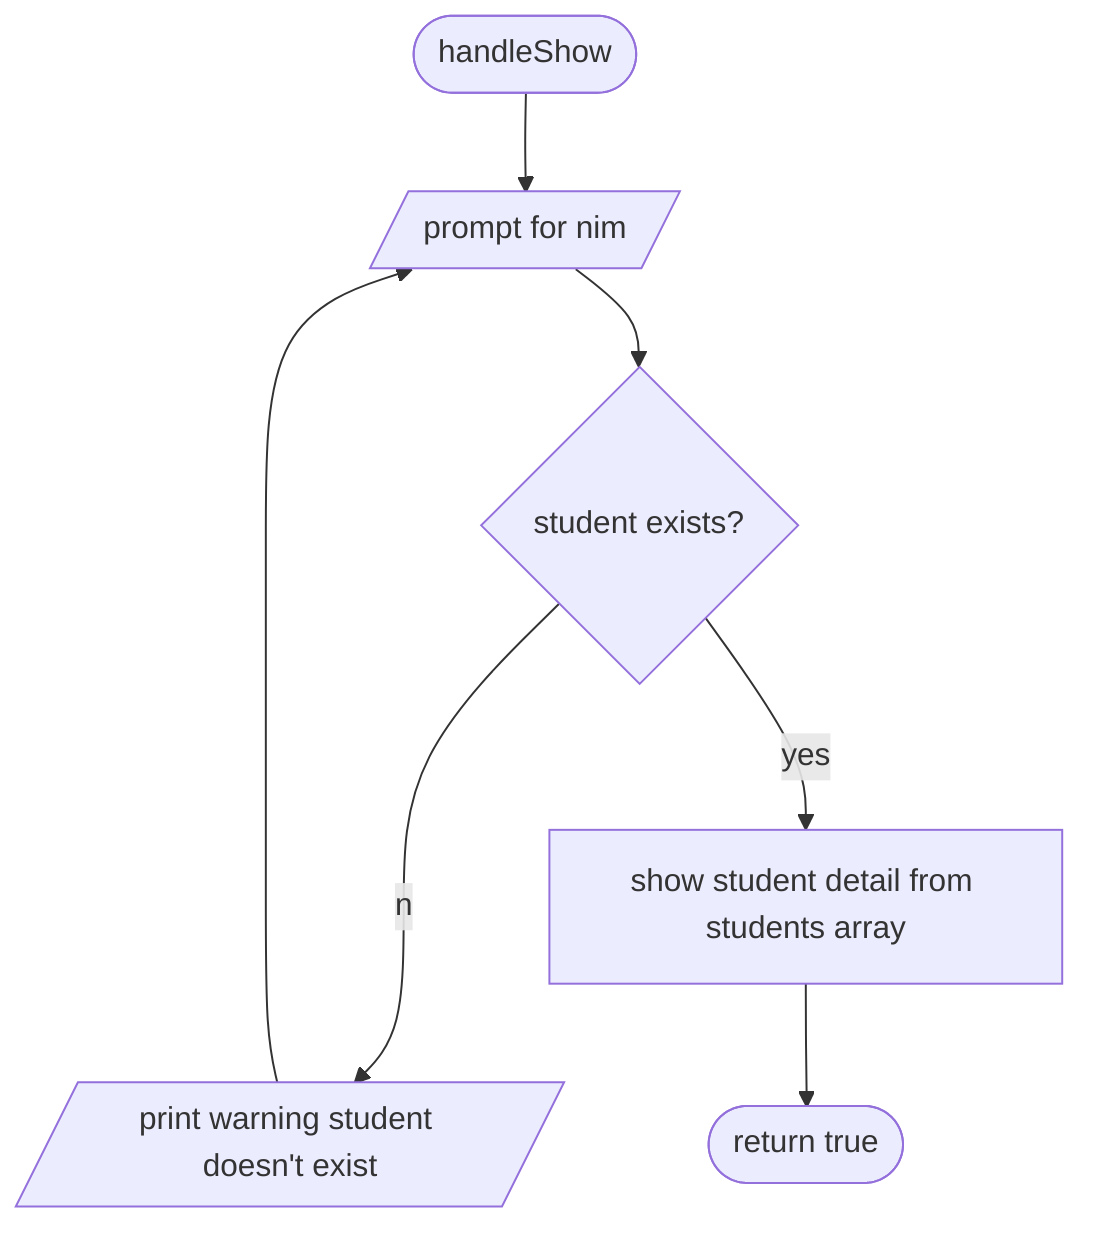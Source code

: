 flowchart TD
    %% @config(./config.json)
    handleShowDetailStart([handleShow])
    showDetailPrompt[/prompt for nim/]
    showDetailExists{student exists?}
    showDetailWarning[/print warning student doesn't exist/]
    showDetail[show student detail from students array]
    handleShowDetailEnd([return true])
    handleShowDetailStart-->showDetailPrompt
    showDetailPrompt-->showDetailExists
    showDetailExists--no-->showDetailWarning
    showDetailWarning-->showDetailPrompt
    showDetailExists--yes-->showDetail
    showDetail-->handleShowDetailEnd